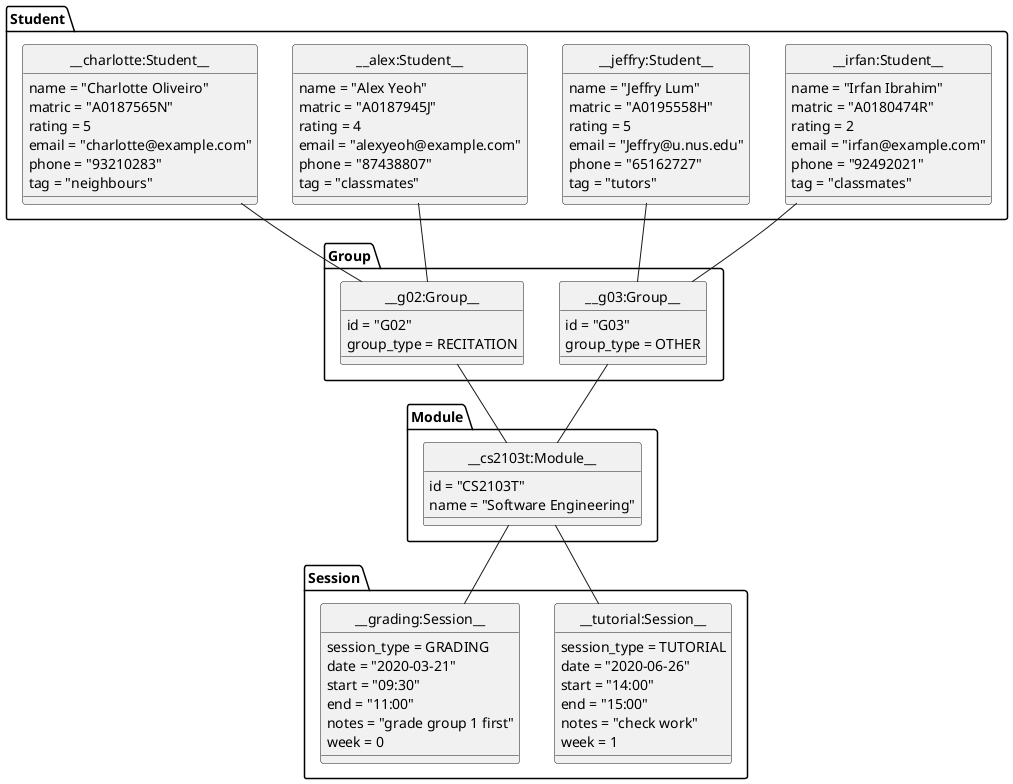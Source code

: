 @startuml

package Student {
    class Student1 as "__irfan:Student__" {
        name = "Irfan Ibrahim"
        matric = "A0180474R"
        rating = 2
        email = "irfan@example.com"
        phone = "92492021"
        tag = "classmates"
    }

    class Student2 as "__jeffry:Student__" {
      name = "Jeffry Lum"
      matric = "A0195558H"
      rating = 5
      email = "Jeffry@u.nus.edu"
      phone = "65162727"
      tag = "tutors"
    }

    class Student3 as "__alex:Student__" {
            name = "Alex Yeoh"
            matric = "A0187945J"
            rating = 4
            email = "alexyeoh@example.com"
            phone = "87438807"
            tag = "classmates"
    }

    class Student4 as "__charlotte:Student__" {
      name = "Charlotte Oliveiro"
      matric = "A0187565N"
      rating = 5
      email = "charlotte@example.com"
      phone = "93210283"
      tag = "neighbours"
    }
}

package Group {
    class Group1 as "__g02:Group__" {
        id = "G02"
        group_type = RECITATION
    }

    class Group2 as "__g03:Group__" {
        id = "G03"
        group_type = OTHER
    }
}

package Module {
    class Module1 as "__cs2103t:Module__" {
        id = "CS2103T"
        name = "Software Engineering"
    }
}

package Session {
    class Session1 as "__tutorial:Session__" {
        session_type = TUTORIAL
        date = "2020-06-26"
        start = "14:00"
        end = "15:00"
        notes = "check work"
        week = 1
    }

    class Session2 as "__grading:Session__" {
        session_type = GRADING
        date = "2020-03-21"
        start = "09:30"
        end = "11:00"
        notes = "grade group 1 first"
        week = 0
    }
}

Group1 -- Module1
Group2 -- Module1

Student1 -- Group2
Student2 -- Group2
Student3 -- Group1
Student4 -- Group1

Session1 -up- Module1
Session2 -up- Module1

hide Student1 circle
hide Student2 circle
hide Student3 circle
hide Student4 circle
hide Group1 circle
hide Group2 circle
hide Module1 circle
hide Session1 circle
hide Session2 circle

@enduml
